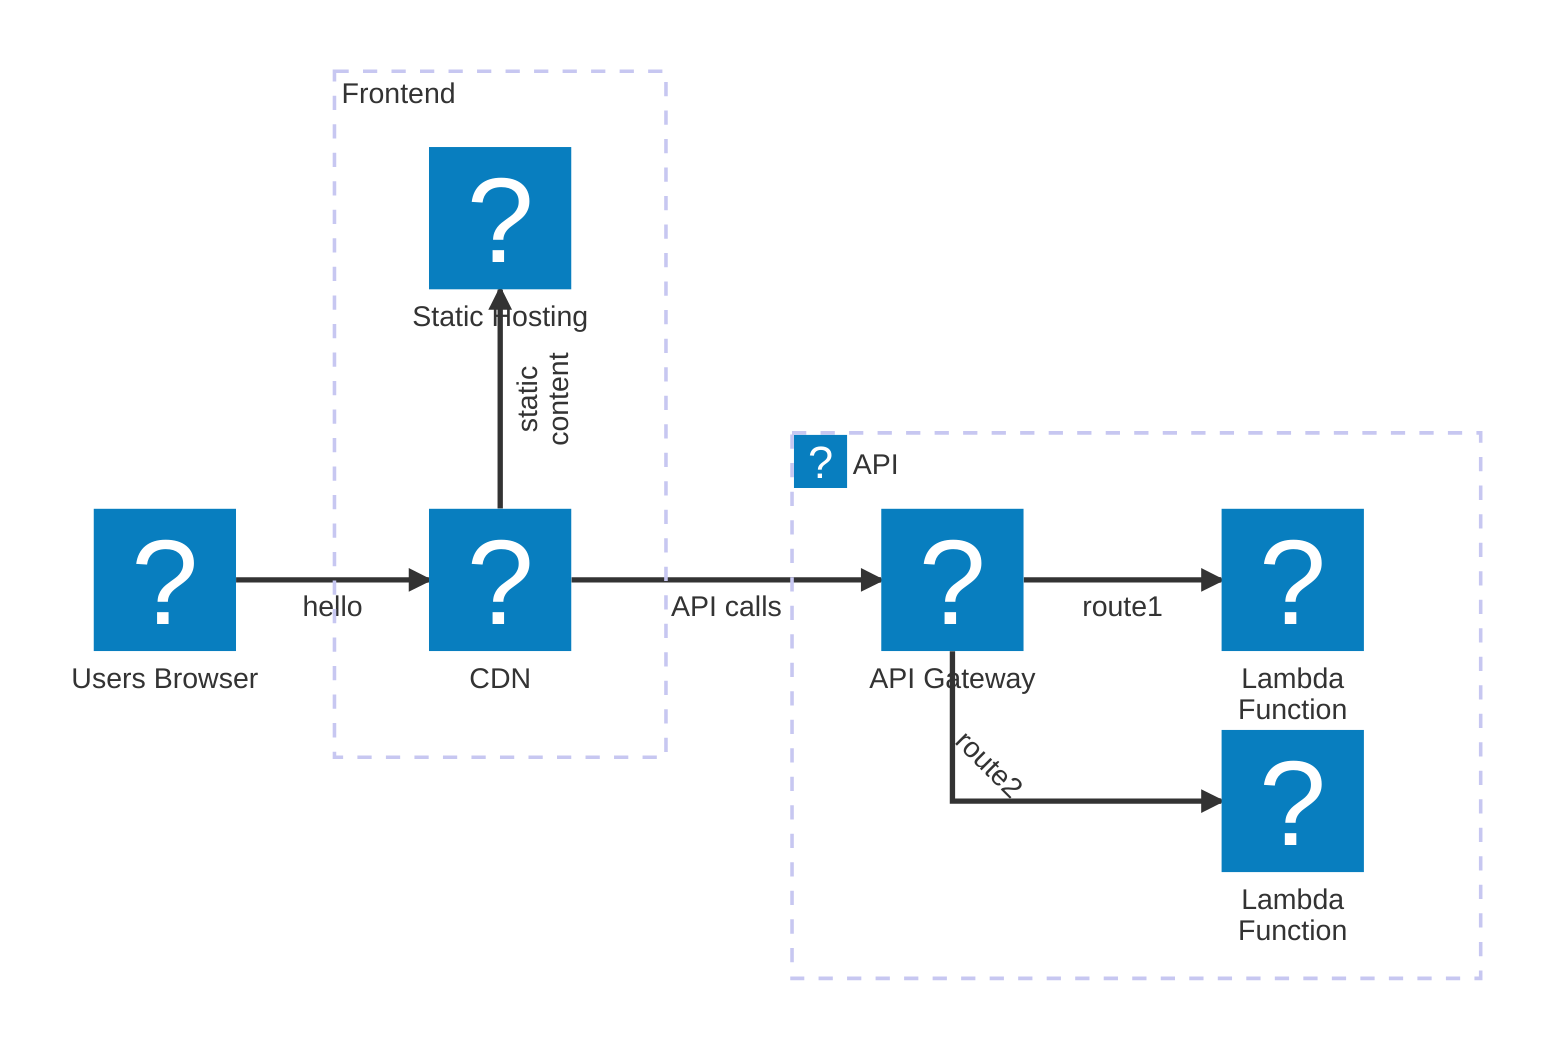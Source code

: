 architecture-beta
title NHS Login Routing Pattern
    group frontend[Frontend]
    group api2(logos:aws-lambda)[API]

    service browser(aws:res-user)[Users Browser]
    service cloudfront(logos:aws-cloudfront)[CDN] in frontend
    service s3(logos:aws-s3)[Static Hosting] in frontend

    service apigw(logos:aws-api-gateway)[API Gateway] in api2
    service lambda1(logos:aws-lambda)[Lambda Function] in api2
    service lambda2(logos:aws-lambda)[Lambda Function] in api2

    
    browser:R -[hello]-> L:cloudfront
    cloudfront:T -[static content]-> B:s3
    cloudfront:R -[API calls]-> L:apigw
    apigw:R -[route1]-> L:lambda1
    apigw:B -[route2]-> L:lambda2